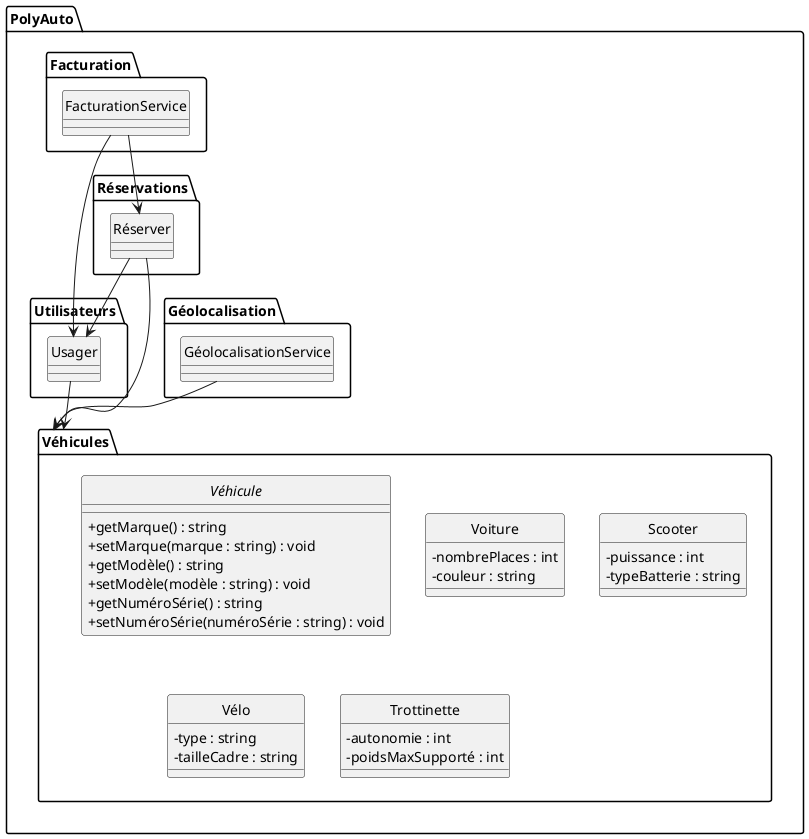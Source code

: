 @startuml
package "PolyAuto" {
    skinparam classAttributeIconSize 0
    package "Utilisateurs" {
        hide circle
        class Usager
    }
    package "Véhicules" {
        abstract class Véhicule {
            + getMarque() : string
            + setMarque(marque : string) : void
            + getModèle() : string
            + setModèle(modèle : string) : void
            + getNuméroSérie() : string
            + setNuméroSérie(numéroSérie : string) : void
        }
        hide circle
        class Voiture {
            - nombrePlaces : int
            - couleur : string
        }
        class Scooter {
            - puissance : int
            - typeBatterie : string
        }
        class Vélo {
            - type : string
            - tailleCadre : string
        }
        class Trottinette {
            - autonomie : int
            - poidsMaxSupporté : int
        }
    }
    package "Réservations" {
        hide circle
        class Réserver
    }
    package "Géolocalisation" {
        hide circle
        class GéolocalisationService
    }
    package "Facturation" {
        hide circle
        class FacturationService
    }
    
    Usager --> Véhicules
    Réserver --> Usager
    Réserver --> Véhicules
    GéolocalisationService --> Véhicules
    FacturationService --> Usager
    FacturationService --> Réserver
}
@enduml
